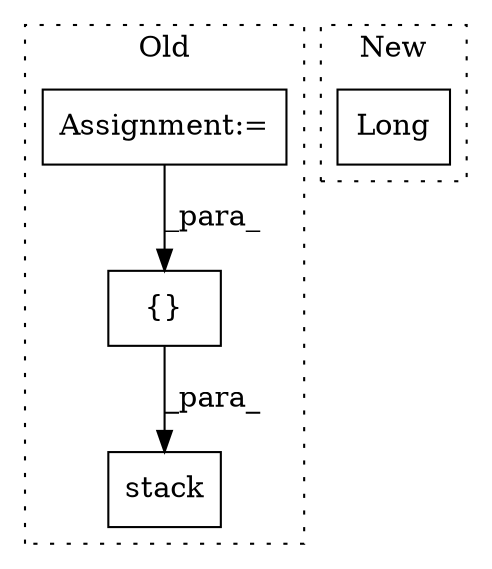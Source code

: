 digraph G {
subgraph cluster0 {
1 [label="stack" a="32" s="1363,1401" l="6,1" shape="box"];
3 [label="{}" a="4" s="1378,1400" l="1,1" shape="box"];
4 [label="Assignment:=" a="7" s="1262" l="1" shape="box"];
label = "Old";
style="dotted";
}
subgraph cluster1 {
2 [label="Long" a="32" s="1135" l="6" shape="box"];
label = "New";
style="dotted";
}
3 -> 1 [label="_para_"];
4 -> 3 [label="_para_"];
}